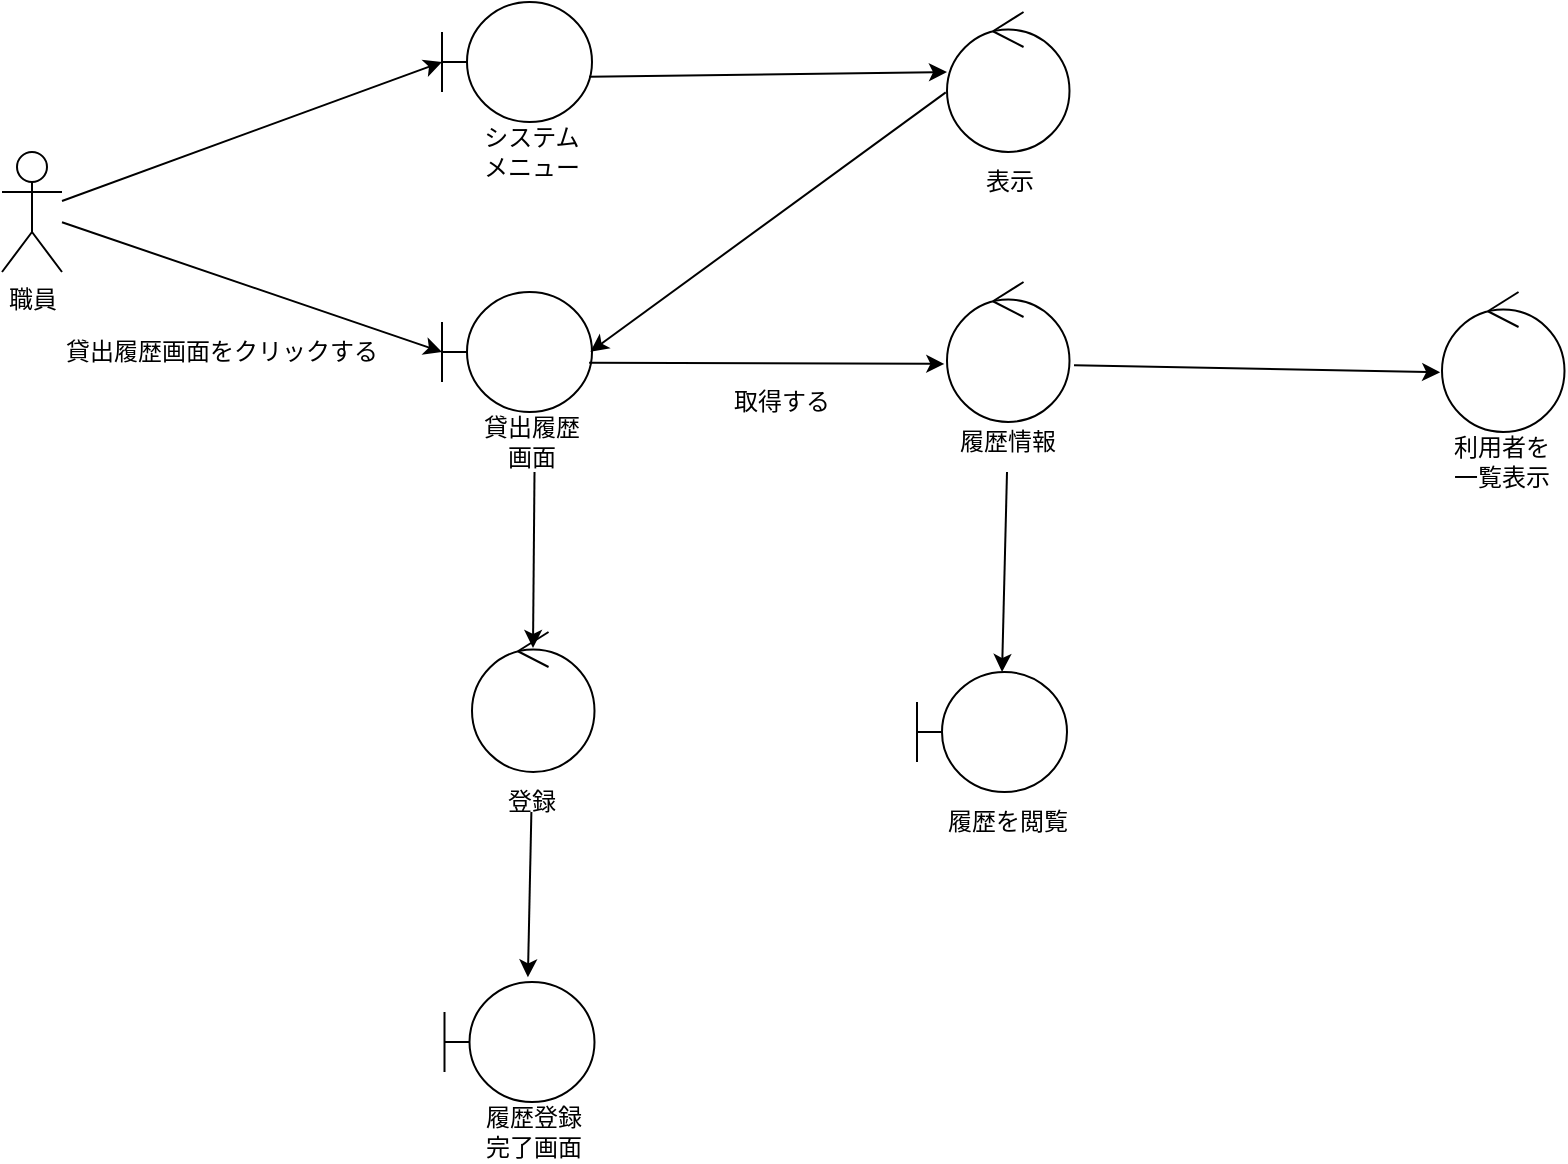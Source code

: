 <mxfile version="28.2.3">
  <diagram id="DCgf9vdghwZzJrHwLgmN" name="ページ1">
    <mxGraphModel dx="1297" dy="845" grid="1" gridSize="10" guides="1" tooltips="1" connect="1" arrows="1" fold="1" page="1" pageScale="1" pageWidth="827" pageHeight="1169" math="0" shadow="0">
      <root>
        <mxCell id="0" />
        <mxCell id="1" parent="0" />
        <mxCell id="2" value="職員" style="shape=umlActor;verticalLabelPosition=bottom;verticalAlign=top;html=1;outlineConnect=0;" parent="1" vertex="1">
          <mxGeometry x="100" y="170" width="30" height="60" as="geometry" />
        </mxCell>
        <mxCell id="VjTgb8HgbgOUZVkB5jtm-2" value="" style="shape=umlBoundary;whiteSpace=wrap;html=1;" vertex="1" parent="1">
          <mxGeometry x="320" y="240" width="75" height="60" as="geometry" />
        </mxCell>
        <mxCell id="VjTgb8HgbgOUZVkB5jtm-3" value="貸出履歴画面" style="text;html=1;align=center;verticalAlign=middle;whiteSpace=wrap;rounded=0;" vertex="1" parent="1">
          <mxGeometry x="335" y="300" width="60" height="30" as="geometry" />
        </mxCell>
        <mxCell id="VjTgb8HgbgOUZVkB5jtm-4" value="" style="endArrow=classic;html=1;rounded=0;entryX=0;entryY=0.5;entryDx=0;entryDy=0;entryPerimeter=0;" edge="1" parent="1" source="2" target="VjTgb8HgbgOUZVkB5jtm-2">
          <mxGeometry width="50" height="50" relative="1" as="geometry">
            <mxPoint x="340" y="290" as="sourcePoint" />
            <mxPoint x="210" y="200" as="targetPoint" />
          </mxGeometry>
        </mxCell>
        <mxCell id="VjTgb8HgbgOUZVkB5jtm-6" value="システムメニュー" style="text;html=1;align=center;verticalAlign=middle;whiteSpace=wrap;rounded=0;" vertex="1" parent="1">
          <mxGeometry x="335" y="155" width="60" height="30" as="geometry" />
        </mxCell>
        <mxCell id="VjTgb8HgbgOUZVkB5jtm-7" value="貸出履歴画面をクリックする" style="text;html=1;align=center;verticalAlign=middle;whiteSpace=wrap;rounded=0;" vertex="1" parent="1">
          <mxGeometry x="120" y="240" width="180" height="60" as="geometry" />
        </mxCell>
        <mxCell id="VjTgb8HgbgOUZVkB5jtm-8" value="" style="ellipse;shape=umlControl;whiteSpace=wrap;html=1;" vertex="1" parent="1">
          <mxGeometry x="572.5" y="100" width="61.25" height="70" as="geometry" />
        </mxCell>
        <mxCell id="VjTgb8HgbgOUZVkB5jtm-10" value="" style="shape=umlBoundary;whiteSpace=wrap;html=1;" vertex="1" parent="1">
          <mxGeometry x="320" y="95" width="75" height="60" as="geometry" />
        </mxCell>
        <mxCell id="VjTgb8HgbgOUZVkB5jtm-11" value="" style="endArrow=classic;html=1;rounded=0;entryX=0;entryY=0.5;entryDx=0;entryDy=0;entryPerimeter=0;" edge="1" parent="1" target="VjTgb8HgbgOUZVkB5jtm-10" source="2">
          <mxGeometry width="50" height="50" relative="1" as="geometry">
            <mxPoint x="130" y="60" as="sourcePoint" />
            <mxPoint x="210" y="55" as="targetPoint" />
          </mxGeometry>
        </mxCell>
        <mxCell id="VjTgb8HgbgOUZVkB5jtm-12" value="表示" style="text;html=1;align=center;verticalAlign=middle;whiteSpace=wrap;rounded=0;" vertex="1" parent="1">
          <mxGeometry x="573.75" y="170" width="60" height="30" as="geometry" />
        </mxCell>
        <mxCell id="VjTgb8HgbgOUZVkB5jtm-13" value="" style="endArrow=classic;html=1;rounded=0;entryX=0;entryY=0.429;entryDx=0;entryDy=0;entryPerimeter=0;exitX=0.981;exitY=0.622;exitDx=0;exitDy=0;exitPerimeter=0;" edge="1" parent="1" source="VjTgb8HgbgOUZVkB5jtm-10" target="VjTgb8HgbgOUZVkB5jtm-8">
          <mxGeometry width="50" height="50" relative="1" as="geometry">
            <mxPoint x="220" y="230" as="sourcePoint" />
            <mxPoint x="410" y="160" as="targetPoint" />
          </mxGeometry>
        </mxCell>
        <mxCell id="VjTgb8HgbgOUZVkB5jtm-14" value="" style="endArrow=classic;html=1;rounded=0;entryX=0.989;entryY=0.498;entryDx=0;entryDy=0;entryPerimeter=0;exitX=-0.01;exitY=0.574;exitDx=0;exitDy=0;exitPerimeter=0;" edge="1" parent="1" source="VjTgb8HgbgOUZVkB5jtm-8" target="VjTgb8HgbgOUZVkB5jtm-2">
          <mxGeometry width="50" height="50" relative="1" as="geometry">
            <mxPoint x="500" y="160" as="sourcePoint" />
            <mxPoint x="676" y="218" as="targetPoint" />
          </mxGeometry>
        </mxCell>
        <mxCell id="VjTgb8HgbgOUZVkB5jtm-15" value="履歴情報" style="text;html=1;align=center;verticalAlign=middle;whiteSpace=wrap;rounded=0;" vertex="1" parent="1">
          <mxGeometry x="572.5" y="300" width="60" height="30" as="geometry" />
        </mxCell>
        <mxCell id="VjTgb8HgbgOUZVkB5jtm-16" value="" style="ellipse;shape=umlControl;whiteSpace=wrap;html=1;" vertex="1" parent="1">
          <mxGeometry x="572.5" y="235" width="61.25" height="70" as="geometry" />
        </mxCell>
        <mxCell id="VjTgb8HgbgOUZVkB5jtm-17" value="" style="endArrow=classic;html=1;rounded=0;exitX=0.981;exitY=0.589;exitDx=0;exitDy=0;exitPerimeter=0;entryX=-0.022;entryY=0.585;entryDx=0;entryDy=0;entryPerimeter=0;" edge="1" parent="1" source="VjTgb8HgbgOUZVkB5jtm-2" target="VjTgb8HgbgOUZVkB5jtm-16">
          <mxGeometry width="50" height="50" relative="1" as="geometry">
            <mxPoint x="573" y="305" as="sourcePoint" />
            <mxPoint x="570" y="280" as="targetPoint" />
          </mxGeometry>
        </mxCell>
        <mxCell id="VjTgb8HgbgOUZVkB5jtm-18" value="取得する" style="text;html=1;align=center;verticalAlign=middle;whiteSpace=wrap;rounded=0;" vertex="1" parent="1">
          <mxGeometry x="460" y="280" width="60" height="30" as="geometry" />
        </mxCell>
        <mxCell id="VjTgb8HgbgOUZVkB5jtm-19" value="" style="ellipse;shape=umlControl;whiteSpace=wrap;html=1;" vertex="1" parent="1">
          <mxGeometry x="820" y="240" width="61.25" height="70" as="geometry" />
        </mxCell>
        <mxCell id="VjTgb8HgbgOUZVkB5jtm-20" value="" style="endArrow=classic;html=1;rounded=0;exitX=1.037;exitY=0.594;exitDx=0;exitDy=0;exitPerimeter=0;entryX=-0.015;entryY=0.574;entryDx=0;entryDy=0;entryPerimeter=0;" edge="1" parent="1" source="VjTgb8HgbgOUZVkB5jtm-16" target="VjTgb8HgbgOUZVkB5jtm-19">
          <mxGeometry width="50" height="50" relative="1" as="geometry">
            <mxPoint x="560" y="270" as="sourcePoint" />
            <mxPoint x="737" y="271" as="targetPoint" />
          </mxGeometry>
        </mxCell>
        <mxCell id="VjTgb8HgbgOUZVkB5jtm-21" value="利用者を一覧表示" style="text;html=1;align=center;verticalAlign=middle;whiteSpace=wrap;rounded=0;" vertex="1" parent="1">
          <mxGeometry x="820" y="310" width="60" height="30" as="geometry" />
        </mxCell>
        <mxCell id="VjTgb8HgbgOUZVkB5jtm-22" value="" style="endArrow=classic;html=1;rounded=0;exitX=0.5;exitY=1;exitDx=0;exitDy=0;entryX=0.498;entryY=0.114;entryDx=0;entryDy=0;entryPerimeter=0;" edge="1" parent="1" target="VjTgb8HgbgOUZVkB5jtm-24">
          <mxGeometry width="50" height="50" relative="1" as="geometry">
            <mxPoint x="366.25" y="330" as="sourcePoint" />
            <mxPoint x="366" y="410" as="targetPoint" />
          </mxGeometry>
        </mxCell>
        <mxCell id="VjTgb8HgbgOUZVkB5jtm-24" value="" style="ellipse;shape=umlControl;whiteSpace=wrap;html=1;" vertex="1" parent="1">
          <mxGeometry x="335" y="410" width="61.25" height="70" as="geometry" />
        </mxCell>
        <mxCell id="VjTgb8HgbgOUZVkB5jtm-25" value="登録" style="text;html=1;align=center;verticalAlign=middle;whiteSpace=wrap;rounded=0;" vertex="1" parent="1">
          <mxGeometry x="335" y="480" width="60" height="30" as="geometry" />
        </mxCell>
        <mxCell id="VjTgb8HgbgOUZVkB5jtm-26" value="" style="endArrow=classic;html=1;rounded=0;exitX=0.5;exitY=1;exitDx=0;exitDy=0;entryX=0.556;entryY=-0.039;entryDx=0;entryDy=0;entryPerimeter=0;" edge="1" parent="1" target="VjTgb8HgbgOUZVkB5jtm-27">
          <mxGeometry width="50" height="50" relative="1" as="geometry">
            <mxPoint x="364.69" y="500" as="sourcePoint" />
            <mxPoint x="364.44" y="580" as="targetPoint" />
          </mxGeometry>
        </mxCell>
        <mxCell id="VjTgb8HgbgOUZVkB5jtm-27" value="" style="shape=umlBoundary;whiteSpace=wrap;html=1;" vertex="1" parent="1">
          <mxGeometry x="321.25" y="585" width="75" height="60" as="geometry" />
        </mxCell>
        <mxCell id="VjTgb8HgbgOUZVkB5jtm-28" value="履歴登録完了画面" style="text;html=1;align=center;verticalAlign=middle;whiteSpace=wrap;rounded=0;" vertex="1" parent="1">
          <mxGeometry x="336.25" y="645" width="60" height="30" as="geometry" />
        </mxCell>
        <mxCell id="VjTgb8HgbgOUZVkB5jtm-29" value="" style="endArrow=classic;html=1;rounded=0;exitX=0.5;exitY=1;exitDx=0;exitDy=0;entryX=0.567;entryY=0;entryDx=0;entryDy=0;entryPerimeter=0;" edge="1" parent="1" source="VjTgb8HgbgOUZVkB5jtm-15" target="VjTgb8HgbgOUZVkB5jtm-30">
          <mxGeometry width="50" height="50" relative="1" as="geometry">
            <mxPoint x="603.29" y="340" as="sourcePoint" />
            <mxPoint x="630" y="420" as="targetPoint" />
          </mxGeometry>
        </mxCell>
        <mxCell id="VjTgb8HgbgOUZVkB5jtm-30" value="" style="shape=umlBoundary;whiteSpace=wrap;html=1;" vertex="1" parent="1">
          <mxGeometry x="557.5" y="430" width="75" height="60" as="geometry" />
        </mxCell>
        <mxCell id="VjTgb8HgbgOUZVkB5jtm-31" value="履歴を閲覧" style="text;html=1;align=center;verticalAlign=middle;whiteSpace=wrap;rounded=0;" vertex="1" parent="1">
          <mxGeometry x="563.75" y="490" width="77.5" height="30" as="geometry" />
        </mxCell>
      </root>
    </mxGraphModel>
  </diagram>
</mxfile>
